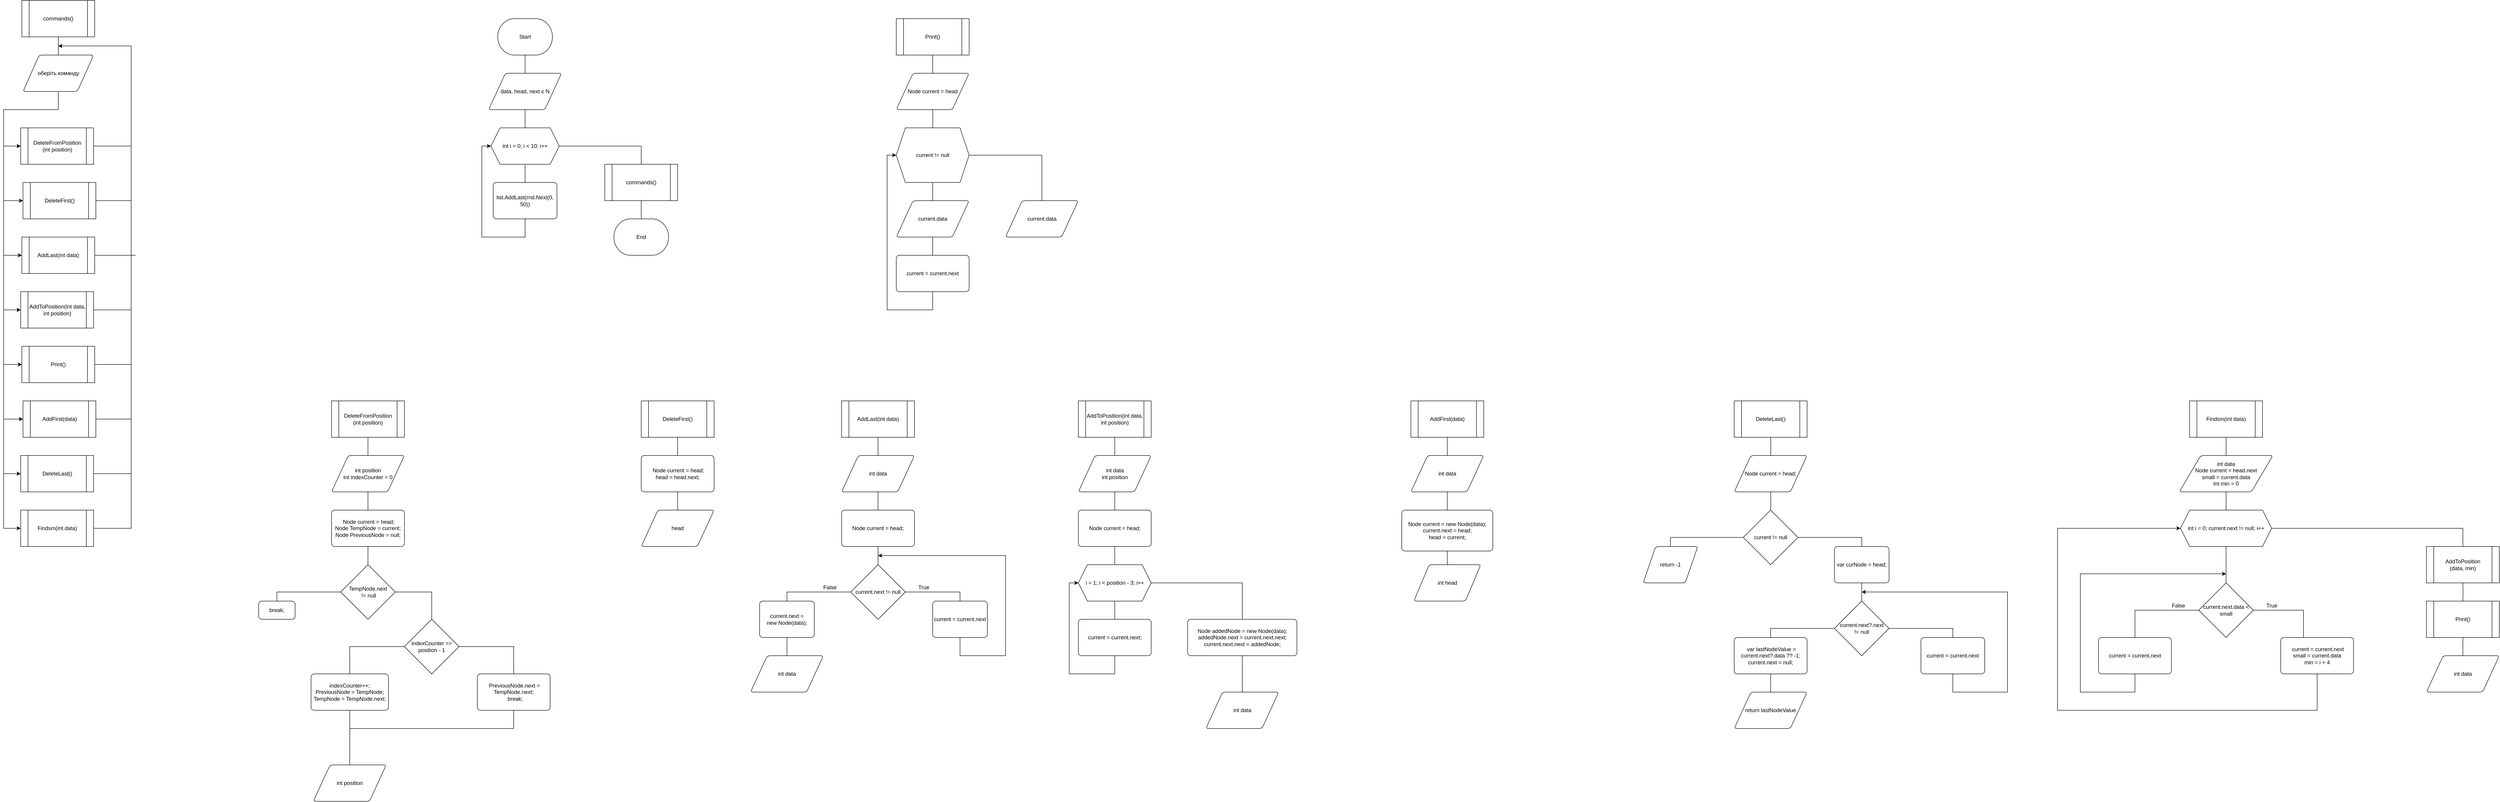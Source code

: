 <mxfile version="16.1.0" type="device"><diagram id="QkcPPOYTJO5oCkZR6U8p" name="Страница 1"><mxGraphModel dx="3062" dy="2612" grid="1" gridSize="10" guides="1" tooltips="1" connect="1" arrows="1" fold="1" page="1" pageScale="1" pageWidth="827" pageHeight="1169" math="0" shadow="0"><root><mxCell id="0"/><mxCell id="1" parent="0"/><mxCell id="LH0suw8JxKPfSn3TxAtg-3" value="" style="edgeStyle=orthogonalEdgeStyle;rounded=0;orthogonalLoop=1;jettySize=auto;html=1;endArrow=none;endFill=0;" edge="1" parent="1" source="LH0suw8JxKPfSn3TxAtg-1" target="LH0suw8JxKPfSn3TxAtg-2"><mxGeometry relative="1" as="geometry"/></mxCell><mxCell id="LH0suw8JxKPfSn3TxAtg-1" value="Start" style="strokeWidth=1;html=1;shape=mxgraph.flowchart.terminator;whiteSpace=wrap;" vertex="1" parent="1"><mxGeometry x="-115" y="-280" width="120" height="80" as="geometry"/></mxCell><mxCell id="LH0suw8JxKPfSn3TxAtg-2" value="data, head, next є N" style="shape=parallelogram;html=1;strokeWidth=1;perimeter=parallelogramPerimeter;whiteSpace=wrap;rounded=1;arcSize=12;size=0.23;fillColor=none;gradientColor=none;gradientDirection=radial;" vertex="1" parent="1"><mxGeometry x="-135" y="-160" width="160" height="80" as="geometry"/></mxCell><mxCell id="LH0suw8JxKPfSn3TxAtg-42" value="" style="edgeStyle=orthogonalEdgeStyle;rounded=0;orthogonalLoop=1;jettySize=auto;html=1;endArrow=none;endFill=0;" edge="1" parent="1" source="LH0suw8JxKPfSn3TxAtg-4" target="LH0suw8JxKPfSn3TxAtg-41"><mxGeometry relative="1" as="geometry"/></mxCell><mxCell id="LH0suw8JxKPfSn3TxAtg-4" value="AddFirst(data)" style="shape=process;whiteSpace=wrap;html=1;backgroundOutline=1;" vertex="1" parent="1"><mxGeometry x="1890" y="560" width="160" height="80" as="geometry"/></mxCell><mxCell id="LH0suw8JxKPfSn3TxAtg-7" value="&lt;div&gt;Node current = new Node(data);&lt;/div&gt;&lt;div&gt;&lt;span&gt;current.next = head;&lt;/span&gt;&lt;/div&gt;&lt;div&gt;&lt;span&gt;head = current;&lt;/span&gt;&lt;/div&gt;" style="rounded=1;whiteSpace=wrap;html=1;absoluteArcSize=1;arcSize=14;strokeWidth=1;fillColor=none;gradientColor=none;gradientDirection=radial;align=center;" vertex="1" parent="1"><mxGeometry x="1870" y="800" width="200" height="90" as="geometry"/></mxCell><mxCell id="LH0suw8JxKPfSn3TxAtg-9" value="" style="edgeStyle=orthogonalEdgeStyle;rounded=0;orthogonalLoop=1;jettySize=auto;html=1;endArrow=none;endFill=0;" edge="1" parent="1" source="LH0suw8JxKPfSn3TxAtg-8" target="LH0suw8JxKPfSn3TxAtg-7"><mxGeometry relative="1" as="geometry"/></mxCell><mxCell id="LH0suw8JxKPfSn3TxAtg-8" value="int head" style="shape=parallelogram;html=1;strokeWidth=1;perimeter=parallelogramPerimeter;whiteSpace=wrap;rounded=1;arcSize=12;size=0.23;fillColor=none;gradientColor=none;gradientDirection=radial;" vertex="1" parent="1"><mxGeometry x="1896.5" y="920" width="147" height="80" as="geometry"/></mxCell><mxCell id="LH0suw8JxKPfSn3TxAtg-10" value="AddToPosition(int data, int position)" style="shape=process;whiteSpace=wrap;html=1;backgroundOutline=1;" vertex="1" parent="1"><mxGeometry x="1159.8" y="560" width="160" height="80" as="geometry"/></mxCell><mxCell id="LH0suw8JxKPfSn3TxAtg-12" value="Node current = head;" style="rounded=1;whiteSpace=wrap;html=1;absoluteArcSize=1;arcSize=14;strokeWidth=1;fillColor=none;gradientColor=none;gradientDirection=radial;" vertex="1" parent="1"><mxGeometry x="1159.8" y="800" width="160" height="80" as="geometry"/></mxCell><mxCell id="LH0suw8JxKPfSn3TxAtg-15" value="" style="edgeStyle=orthogonalEdgeStyle;rounded=0;orthogonalLoop=1;jettySize=auto;html=1;endArrow=none;endFill=0;" edge="1" parent="1" source="LH0suw8JxKPfSn3TxAtg-14" target="LH0suw8JxKPfSn3TxAtg-12"><mxGeometry relative="1" as="geometry"/></mxCell><mxCell id="LH0suw8JxKPfSn3TxAtg-20" style="edgeStyle=orthogonalEdgeStyle;rounded=0;orthogonalLoop=1;jettySize=auto;html=1;entryX=0.5;entryY=0;entryDx=0;entryDy=0;endArrow=none;endFill=0;" edge="1" parent="1" source="LH0suw8JxKPfSn3TxAtg-14" target="LH0suw8JxKPfSn3TxAtg-19"><mxGeometry relative="1" as="geometry"/></mxCell><mxCell id="LH0suw8JxKPfSn3TxAtg-14" value="i = 1; i &amp;lt; position - 3; i++" style="shape=hexagon;perimeter=hexagonPerimeter2;whiteSpace=wrap;html=1;fixedSize=1;" vertex="1" parent="1"><mxGeometry x="1159.8" y="920" width="160" height="80" as="geometry"/></mxCell><mxCell id="LH0suw8JxKPfSn3TxAtg-17" value="" style="edgeStyle=orthogonalEdgeStyle;rounded=0;orthogonalLoop=1;jettySize=auto;html=1;endArrow=none;endFill=0;" edge="1" parent="1" source="LH0suw8JxKPfSn3TxAtg-16" target="LH0suw8JxKPfSn3TxAtg-14"><mxGeometry relative="1" as="geometry"/></mxCell><mxCell id="LH0suw8JxKPfSn3TxAtg-18" style="edgeStyle=orthogonalEdgeStyle;rounded=0;orthogonalLoop=1;jettySize=auto;html=1;entryX=0;entryY=0.5;entryDx=0;entryDy=0;endArrow=classic;endFill=1;" edge="1" parent="1" source="LH0suw8JxKPfSn3TxAtg-16" target="LH0suw8JxKPfSn3TxAtg-14"><mxGeometry relative="1" as="geometry"><Array as="points"><mxPoint x="1239.8" y="1160"/><mxPoint x="1139.8" y="1160"/><mxPoint x="1139.8" y="960"/></Array></mxGeometry></mxCell><mxCell id="LH0suw8JxKPfSn3TxAtg-16" value="current = current.next;" style="rounded=1;whiteSpace=wrap;html=1;absoluteArcSize=1;arcSize=14;strokeWidth=1;fillColor=none;gradientColor=none;gradientDirection=radial;" vertex="1" parent="1"><mxGeometry x="1159.8" y="1040" width="160" height="80" as="geometry"/></mxCell><mxCell id="LH0suw8JxKPfSn3TxAtg-19" value="&lt;div&gt;Node addedNode = new Node(data);&lt;/div&gt;&lt;div&gt;&lt;span&gt;addedNode.next = current.next.next;&lt;/span&gt;&lt;/div&gt;&lt;div&gt;&lt;span&gt;current.next.next = addedNode;&lt;/span&gt;&lt;/div&gt;" style="rounded=1;whiteSpace=wrap;html=1;absoluteArcSize=1;arcSize=14;strokeWidth=1;fillColor=none;gradientColor=none;gradientDirection=radial;" vertex="1" parent="1"><mxGeometry x="1399.8" y="1040" width="240" height="80" as="geometry"/></mxCell><mxCell id="LH0suw8JxKPfSn3TxAtg-22" value="" style="edgeStyle=orthogonalEdgeStyle;rounded=0;orthogonalLoop=1;jettySize=auto;html=1;endArrow=none;endFill=0;" edge="1" parent="1" source="LH0suw8JxKPfSn3TxAtg-21" target="LH0suw8JxKPfSn3TxAtg-19"><mxGeometry relative="1" as="geometry"/></mxCell><mxCell id="LH0suw8JxKPfSn3TxAtg-21" value="int data" style="shape=parallelogram;html=1;strokeWidth=1;perimeter=parallelogramPerimeter;whiteSpace=wrap;rounded=1;arcSize=12;size=0.23;fillColor=none;gradientColor=none;gradientDirection=radial;" vertex="1" parent="1"><mxGeometry x="1439.8" y="1200" width="160" height="80" as="geometry"/></mxCell><mxCell id="LH0suw8JxKPfSn3TxAtg-46" value="" style="edgeStyle=orthogonalEdgeStyle;rounded=0;orthogonalLoop=1;jettySize=auto;html=1;endArrow=none;endFill=0;" edge="1" parent="1" source="LH0suw8JxKPfSn3TxAtg-23" target="LH0suw8JxKPfSn3TxAtg-45"><mxGeometry relative="1" as="geometry"/></mxCell><mxCell id="LH0suw8JxKPfSn3TxAtg-23" value="AddLast(int data)" style="shape=process;whiteSpace=wrap;html=1;backgroundOutline=1;" vertex="1" parent="1"><mxGeometry x="640" y="560" width="160" height="80" as="geometry"/></mxCell><mxCell id="LH0suw8JxKPfSn3TxAtg-24" value="Node current = head;" style="rounded=1;whiteSpace=wrap;html=1;absoluteArcSize=1;arcSize=14;strokeWidth=1;fillColor=none;gradientColor=none;gradientDirection=radial;" vertex="1" parent="1"><mxGeometry x="640" y="800" width="160" height="80" as="geometry"/></mxCell><mxCell id="LH0suw8JxKPfSn3TxAtg-27" value="" style="edgeStyle=orthogonalEdgeStyle;rounded=0;orthogonalLoop=1;jettySize=auto;html=1;endArrow=none;endFill=0;" edge="1" parent="1" source="LH0suw8JxKPfSn3TxAtg-26" target="LH0suw8JxKPfSn3TxAtg-24"><mxGeometry relative="1" as="geometry"/></mxCell><mxCell id="LH0suw8JxKPfSn3TxAtg-29" style="edgeStyle=orthogonalEdgeStyle;rounded=0;orthogonalLoop=1;jettySize=auto;html=1;entryX=0.5;entryY=0;entryDx=0;entryDy=0;endArrow=none;endFill=0;" edge="1" parent="1" source="LH0suw8JxKPfSn3TxAtg-26" target="LH0suw8JxKPfSn3TxAtg-28"><mxGeometry relative="1" as="geometry"/></mxCell><mxCell id="LH0suw8JxKPfSn3TxAtg-33" style="edgeStyle=orthogonalEdgeStyle;rounded=0;orthogonalLoop=1;jettySize=auto;html=1;entryX=0.5;entryY=0;entryDx=0;entryDy=0;endArrow=none;endFill=0;" edge="1" parent="1" source="LH0suw8JxKPfSn3TxAtg-26" target="LH0suw8JxKPfSn3TxAtg-32"><mxGeometry relative="1" as="geometry"/></mxCell><mxCell id="LH0suw8JxKPfSn3TxAtg-26" value="current.next != null" style="strokeWidth=1;html=1;shape=mxgraph.flowchart.decision;whiteSpace=wrap;fillColor=none;gradientColor=none;gradientDirection=radial;" vertex="1" parent="1"><mxGeometry x="660" y="920" width="120" height="120" as="geometry"/></mxCell><mxCell id="LH0suw8JxKPfSn3TxAtg-30" style="edgeStyle=orthogonalEdgeStyle;rounded=0;orthogonalLoop=1;jettySize=auto;html=1;endArrow=classic;endFill=1;" edge="1" parent="1" source="LH0suw8JxKPfSn3TxAtg-28"><mxGeometry relative="1" as="geometry"><mxPoint x="720" y="900" as="targetPoint"/><Array as="points"><mxPoint x="900" y="1120"/><mxPoint x="1000" y="1120"/><mxPoint x="1000" y="900"/></Array></mxGeometry></mxCell><mxCell id="LH0suw8JxKPfSn3TxAtg-28" value="current = current.next" style="rounded=1;whiteSpace=wrap;html=1;absoluteArcSize=1;arcSize=14;strokeWidth=1;fillColor=none;gradientColor=none;gradientDirection=radial;" vertex="1" parent="1"><mxGeometry x="840" y="1000" width="120" height="80" as="geometry"/></mxCell><mxCell id="LH0suw8JxKPfSn3TxAtg-31" value="True" style="text;html=1;align=center;verticalAlign=middle;resizable=0;points=[];autosize=1;strokeColor=none;fillColor=none;" vertex="1" parent="1"><mxGeometry x="800" y="960" width="40" height="20" as="geometry"/></mxCell><mxCell id="LH0suw8JxKPfSn3TxAtg-32" value="current.next = &lt;br&gt;new Node(data);" style="rounded=1;whiteSpace=wrap;html=1;absoluteArcSize=1;arcSize=14;strokeWidth=1;fillColor=none;gradientColor=none;gradientDirection=radial;" vertex="1" parent="1"><mxGeometry x="460" y="1000" width="120" height="80" as="geometry"/></mxCell><mxCell id="LH0suw8JxKPfSn3TxAtg-35" value="" style="edgeStyle=orthogonalEdgeStyle;rounded=0;orthogonalLoop=1;jettySize=auto;html=1;endArrow=none;endFill=0;" edge="1" parent="1" source="LH0suw8JxKPfSn3TxAtg-34" target="LH0suw8JxKPfSn3TxAtg-32"><mxGeometry relative="1" as="geometry"/></mxCell><mxCell id="LH0suw8JxKPfSn3TxAtg-34" value="int data" style="shape=parallelogram;html=1;strokeWidth=1;perimeter=parallelogramPerimeter;whiteSpace=wrap;rounded=1;arcSize=12;size=0.23;fillColor=none;gradientColor=none;gradientDirection=radial;" vertex="1" parent="1"><mxGeometry x="440" y="1120" width="160" height="80" as="geometry"/></mxCell><mxCell id="LH0suw8JxKPfSn3TxAtg-36" value="False" style="text;html=1;align=center;verticalAlign=middle;resizable=0;points=[];autosize=1;strokeColor=none;fillColor=none;" vertex="1" parent="1"><mxGeometry x="589" y="960" width="50" height="20" as="geometry"/></mxCell><mxCell id="LH0suw8JxKPfSn3TxAtg-37" value="DeleteFirst()" style="shape=process;whiteSpace=wrap;html=1;backgroundOutline=1;" vertex="1" parent="1"><mxGeometry x="200" y="560" width="160" height="80" as="geometry"/></mxCell><mxCell id="LH0suw8JxKPfSn3TxAtg-39" value="" style="edgeStyle=orthogonalEdgeStyle;rounded=0;orthogonalLoop=1;jettySize=auto;html=1;endArrow=none;endFill=0;" edge="1" parent="1" source="LH0suw8JxKPfSn3TxAtg-38" target="LH0suw8JxKPfSn3TxAtg-10"><mxGeometry relative="1" as="geometry"/></mxCell><mxCell id="LH0suw8JxKPfSn3TxAtg-40" value="" style="edgeStyle=orthogonalEdgeStyle;rounded=0;orthogonalLoop=1;jettySize=auto;html=1;endArrow=none;endFill=0;" edge="1" parent="1" source="LH0suw8JxKPfSn3TxAtg-38" target="LH0suw8JxKPfSn3TxAtg-12"><mxGeometry relative="1" as="geometry"/></mxCell><mxCell id="LH0suw8JxKPfSn3TxAtg-38" value="int data&lt;br&gt;int position" style="shape=parallelogram;html=1;strokeWidth=1;perimeter=parallelogramPerimeter;whiteSpace=wrap;rounded=1;arcSize=12;size=0.23;fillColor=none;gradientColor=none;gradientDirection=radial;" vertex="1" parent="1"><mxGeometry x="1159.8" y="680" width="160" height="80" as="geometry"/></mxCell><mxCell id="LH0suw8JxKPfSn3TxAtg-43" value="" style="edgeStyle=orthogonalEdgeStyle;rounded=0;orthogonalLoop=1;jettySize=auto;html=1;endArrow=none;endFill=0;" edge="1" parent="1" source="LH0suw8JxKPfSn3TxAtg-41" target="LH0suw8JxKPfSn3TxAtg-7"><mxGeometry relative="1" as="geometry"/></mxCell><mxCell id="LH0suw8JxKPfSn3TxAtg-41" value="int data" style="shape=parallelogram;html=1;strokeWidth=1;perimeter=parallelogramPerimeter;whiteSpace=wrap;rounded=1;arcSize=12;size=0.23;fillColor=none;gradientColor=none;gradientDirection=radial;" vertex="1" parent="1"><mxGeometry x="1890" y="680" width="160" height="80" as="geometry"/></mxCell><mxCell id="LH0suw8JxKPfSn3TxAtg-47" value="" style="edgeStyle=orthogonalEdgeStyle;rounded=0;orthogonalLoop=1;jettySize=auto;html=1;endArrow=none;endFill=0;" edge="1" parent="1" source="LH0suw8JxKPfSn3TxAtg-45" target="LH0suw8JxKPfSn3TxAtg-24"><mxGeometry relative="1" as="geometry"/></mxCell><mxCell id="LH0suw8JxKPfSn3TxAtg-45" value="int data" style="shape=parallelogram;html=1;strokeWidth=1;perimeter=parallelogramPerimeter;whiteSpace=wrap;rounded=1;arcSize=12;size=0.23;fillColor=none;gradientColor=none;gradientDirection=radial;" vertex="1" parent="1"><mxGeometry x="640" y="680" width="160" height="80" as="geometry"/></mxCell><mxCell id="LH0suw8JxKPfSn3TxAtg-49" value="" style="edgeStyle=orthogonalEdgeStyle;rounded=0;orthogonalLoop=1;jettySize=auto;html=1;endArrow=none;endFill=0;" edge="1" parent="1" source="LH0suw8JxKPfSn3TxAtg-48" target="LH0suw8JxKPfSn3TxAtg-37"><mxGeometry relative="1" as="geometry"/></mxCell><mxCell id="LH0suw8JxKPfSn3TxAtg-51" value="" style="edgeStyle=orthogonalEdgeStyle;rounded=0;orthogonalLoop=1;jettySize=auto;html=1;endArrow=none;endFill=0;" edge="1" parent="1" source="LH0suw8JxKPfSn3TxAtg-48" target="LH0suw8JxKPfSn3TxAtg-50"><mxGeometry relative="1" as="geometry"/></mxCell><mxCell id="LH0suw8JxKPfSn3TxAtg-48" value="&lt;div&gt;&amp;nbsp;Node current = head;&lt;/div&gt;&lt;div&gt;&lt;span&gt;head = head.next;&lt;/span&gt;&lt;/div&gt;" style="rounded=1;whiteSpace=wrap;html=1;absoluteArcSize=1;arcSize=14;strokeWidth=1;fillColor=none;gradientColor=none;gradientDirection=radial;" vertex="1" parent="1"><mxGeometry x="200" y="680" width="160" height="80" as="geometry"/></mxCell><mxCell id="LH0suw8JxKPfSn3TxAtg-50" value="head" style="shape=parallelogram;html=1;strokeWidth=1;perimeter=parallelogramPerimeter;whiteSpace=wrap;rounded=1;arcSize=12;size=0.23;fillColor=none;gradientColor=none;gradientDirection=radial;" vertex="1" parent="1"><mxGeometry x="200" y="800" width="160" height="80" as="geometry"/></mxCell><mxCell id="LH0suw8JxKPfSn3TxAtg-54" value="" style="edgeStyle=orthogonalEdgeStyle;rounded=0;orthogonalLoop=1;jettySize=auto;html=1;endArrow=none;endFill=0;" edge="1" parent="1" source="LH0suw8JxKPfSn3TxAtg-52" target="LH0suw8JxKPfSn3TxAtg-53"><mxGeometry relative="1" as="geometry"/></mxCell><mxCell id="LH0suw8JxKPfSn3TxAtg-52" value="DeleteFromPosition&lt;br&gt;(int position)" style="shape=process;whiteSpace=wrap;html=1;backgroundOutline=1;" vertex="1" parent="1"><mxGeometry x="-480" y="560" width="160" height="80" as="geometry"/></mxCell><mxCell id="LH0suw8JxKPfSn3TxAtg-56" value="" style="edgeStyle=orthogonalEdgeStyle;rounded=0;orthogonalLoop=1;jettySize=auto;html=1;endArrow=none;endFill=0;" edge="1" parent="1" source="LH0suw8JxKPfSn3TxAtg-53" target="LH0suw8JxKPfSn3TxAtg-55"><mxGeometry relative="1" as="geometry"/></mxCell><mxCell id="LH0suw8JxKPfSn3TxAtg-53" value="int position&lt;br&gt;int indexCounter = 0" style="shape=parallelogram;html=1;strokeWidth=1;perimeter=parallelogramPerimeter;whiteSpace=wrap;rounded=1;arcSize=12;size=0.23;fillColor=none;gradientColor=none;gradientDirection=radial;" vertex="1" parent="1"><mxGeometry x="-480" y="680" width="160" height="80" as="geometry"/></mxCell><mxCell id="LH0suw8JxKPfSn3TxAtg-58" value="" style="edgeStyle=orthogonalEdgeStyle;rounded=0;orthogonalLoop=1;jettySize=auto;html=1;endArrow=none;endFill=0;" edge="1" parent="1" source="LH0suw8JxKPfSn3TxAtg-55" target="LH0suw8JxKPfSn3TxAtg-57"><mxGeometry relative="1" as="geometry"/></mxCell><mxCell id="LH0suw8JxKPfSn3TxAtg-55" value="&lt;div&gt;&amp;nbsp;Node current = head;&lt;/div&gt;&lt;div&gt;&lt;span&gt;Node TempNode = current;&lt;/span&gt;&lt;/div&gt;&lt;div&gt;&lt;span&gt;Node PreviousNode = null;&lt;/span&gt;&lt;/div&gt;" style="rounded=1;whiteSpace=wrap;html=1;absoluteArcSize=1;arcSize=14;strokeWidth=1;fillColor=none;gradientColor=none;gradientDirection=radial;" vertex="1" parent="1"><mxGeometry x="-480" y="800" width="160" height="80" as="geometry"/></mxCell><mxCell id="LH0suw8JxKPfSn3TxAtg-60" style="edgeStyle=orthogonalEdgeStyle;rounded=0;orthogonalLoop=1;jettySize=auto;html=1;entryX=0.5;entryY=0;entryDx=0;entryDy=0;entryPerimeter=0;endArrow=none;endFill=0;" edge="1" parent="1" source="LH0suw8JxKPfSn3TxAtg-57" target="LH0suw8JxKPfSn3TxAtg-59"><mxGeometry relative="1" as="geometry"/></mxCell><mxCell id="LH0suw8JxKPfSn3TxAtg-68" style="edgeStyle=orthogonalEdgeStyle;rounded=0;orthogonalLoop=1;jettySize=auto;html=1;endArrow=none;endFill=0;entryX=0.5;entryY=1;entryDx=0;entryDy=0;" edge="1" parent="1" source="LH0suw8JxKPfSn3TxAtg-57" target="LH0suw8JxKPfSn3TxAtg-69"><mxGeometry relative="1" as="geometry"><mxPoint x="-536.0" y="980" as="targetPoint"/></mxGeometry></mxCell><mxCell id="LH0suw8JxKPfSn3TxAtg-57" value="TempNode.next&lt;br&gt;&amp;nbsp;!= null" style="strokeWidth=1;html=1;shape=mxgraph.flowchart.decision;whiteSpace=wrap;fillColor=none;gradientColor=none;gradientDirection=radial;" vertex="1" parent="1"><mxGeometry x="-460" y="920" width="120" height="120" as="geometry"/></mxCell><mxCell id="LH0suw8JxKPfSn3TxAtg-62" style="edgeStyle=orthogonalEdgeStyle;rounded=0;orthogonalLoop=1;jettySize=auto;html=1;entryX=0.5;entryY=0;entryDx=0;entryDy=0;endArrow=none;endFill=0;" edge="1" parent="1" source="LH0suw8JxKPfSn3TxAtg-59" target="LH0suw8JxKPfSn3TxAtg-61"><mxGeometry relative="1" as="geometry"/></mxCell><mxCell id="LH0suw8JxKPfSn3TxAtg-64" style="edgeStyle=orthogonalEdgeStyle;rounded=0;orthogonalLoop=1;jettySize=auto;html=1;entryX=0.5;entryY=0;entryDx=0;entryDy=0;endArrow=none;endFill=0;" edge="1" parent="1" source="LH0suw8JxKPfSn3TxAtg-59" target="LH0suw8JxKPfSn3TxAtg-63"><mxGeometry relative="1" as="geometry"/></mxCell><mxCell id="LH0suw8JxKPfSn3TxAtg-59" value="indexCounter == position - 1" style="strokeWidth=1;html=1;shape=mxgraph.flowchart.decision;whiteSpace=wrap;fillColor=none;gradientColor=none;gradientDirection=radial;" vertex="1" parent="1"><mxGeometry x="-320" y="1040" width="120" height="120" as="geometry"/></mxCell><mxCell id="LH0suw8JxKPfSn3TxAtg-66" style="edgeStyle=orthogonalEdgeStyle;rounded=0;orthogonalLoop=1;jettySize=auto;html=1;endArrow=none;endFill=0;" edge="1" parent="1" source="LH0suw8JxKPfSn3TxAtg-61" target="LH0suw8JxKPfSn3TxAtg-65"><mxGeometry relative="1" as="geometry"><Array as="points"><mxPoint x="-80" y="1280"/><mxPoint x="-440" y="1280"/></Array></mxGeometry></mxCell><mxCell id="LH0suw8JxKPfSn3TxAtg-61" value="&lt;div&gt;&amp;nbsp;PreviousNode.next = TempNode.next;&lt;/div&gt;&lt;div&gt;&amp;nbsp; break;&lt;/div&gt;" style="rounded=1;whiteSpace=wrap;html=1;absoluteArcSize=1;arcSize=14;strokeWidth=1;fillColor=none;gradientColor=none;gradientDirection=radial;" vertex="1" parent="1"><mxGeometry x="-160" y="1160" width="160" height="80" as="geometry"/></mxCell><mxCell id="LH0suw8JxKPfSn3TxAtg-67" style="edgeStyle=orthogonalEdgeStyle;rounded=0;orthogonalLoop=1;jettySize=auto;html=1;entryX=0.5;entryY=0;entryDx=0;entryDy=0;endArrow=none;endFill=0;" edge="1" parent="1" source="LH0suw8JxKPfSn3TxAtg-63" target="LH0suw8JxKPfSn3TxAtg-65"><mxGeometry relative="1" as="geometry"><Array as="points"><mxPoint x="-440" y="1300"/><mxPoint x="-440" y="1300"/></Array></mxGeometry></mxCell><mxCell id="LH0suw8JxKPfSn3TxAtg-63" value="&lt;div&gt;indexCounter++;&lt;/div&gt;&lt;div&gt;PreviousNode = TempNode;&lt;/div&gt;&lt;div&gt;TempNode = TempNode.next;&lt;/div&gt;" style="rounded=1;whiteSpace=wrap;html=1;absoluteArcSize=1;arcSize=14;strokeWidth=1;fillColor=none;gradientColor=none;gradientDirection=radial;" vertex="1" parent="1"><mxGeometry x="-525" y="1160" width="170" height="80" as="geometry"/></mxCell><mxCell id="LH0suw8JxKPfSn3TxAtg-65" value="int position" style="shape=parallelogram;html=1;strokeWidth=1;perimeter=parallelogramPerimeter;whiteSpace=wrap;rounded=1;arcSize=12;size=0.23;fillColor=none;gradientColor=none;gradientDirection=radial;" vertex="1" parent="1"><mxGeometry x="-520" y="1360" width="160" height="80" as="geometry"/></mxCell><mxCell id="LH0suw8JxKPfSn3TxAtg-69" value="break;" style="rounded=1;whiteSpace=wrap;html=1;absoluteArcSize=1;arcSize=14;strokeWidth=1;fillColor=none;gradientColor=none;gradientDirection=radial;direction=west;" vertex="1" parent="1"><mxGeometry x="-640" y="1000" width="80" height="40" as="geometry"/></mxCell><mxCell id="LH0suw8JxKPfSn3TxAtg-70" value="DeleteLast()" style="shape=process;whiteSpace=wrap;html=1;backgroundOutline=1;" vertex="1" parent="1"><mxGeometry x="2600" y="560" width="160" height="80" as="geometry"/></mxCell><mxCell id="LH0suw8JxKPfSn3TxAtg-72" value="" style="edgeStyle=orthogonalEdgeStyle;rounded=0;orthogonalLoop=1;jettySize=auto;html=1;endArrow=none;endFill=0;" edge="1" parent="1" target="LH0suw8JxKPfSn3TxAtg-70"><mxGeometry relative="1" as="geometry"><mxPoint x="2680" y="680" as="sourcePoint"/></mxGeometry></mxCell><mxCell id="LH0suw8JxKPfSn3TxAtg-74" value="" style="edgeStyle=orthogonalEdgeStyle;rounded=0;orthogonalLoop=1;jettySize=auto;html=1;endArrow=none;endFill=0;" edge="1" parent="1" target="LH0suw8JxKPfSn3TxAtg-73"><mxGeometry relative="1" as="geometry"><mxPoint x="2680" y="760" as="sourcePoint"/></mxGeometry></mxCell><mxCell id="LH0suw8JxKPfSn3TxAtg-76" style="edgeStyle=orthogonalEdgeStyle;rounded=0;orthogonalLoop=1;jettySize=auto;html=1;entryX=0.5;entryY=0;entryDx=0;entryDy=0;endArrow=none;endFill=0;" edge="1" parent="1" source="LH0suw8JxKPfSn3TxAtg-73" target="LH0suw8JxKPfSn3TxAtg-75"><mxGeometry relative="1" as="geometry"/></mxCell><mxCell id="LH0suw8JxKPfSn3TxAtg-90" style="edgeStyle=orthogonalEdgeStyle;rounded=0;orthogonalLoop=1;jettySize=auto;html=1;entryX=0.5;entryY=0;entryDx=0;entryDy=0;endArrow=none;endFill=0;" edge="1" parent="1" source="LH0suw8JxKPfSn3TxAtg-73" target="LH0suw8JxKPfSn3TxAtg-89"><mxGeometry relative="1" as="geometry"/></mxCell><mxCell id="LH0suw8JxKPfSn3TxAtg-73" value="current != null" style="strokeWidth=1;html=1;shape=mxgraph.flowchart.decision;whiteSpace=wrap;fillColor=none;gradientColor=none;gradientDirection=radial;" vertex="1" parent="1"><mxGeometry x="2620" y="800" width="120" height="120" as="geometry"/></mxCell><mxCell id="LH0suw8JxKPfSn3TxAtg-75" value="var curNode = head;" style="rounded=1;whiteSpace=wrap;html=1;absoluteArcSize=1;arcSize=14;strokeWidth=1;fillColor=none;gradientColor=none;gradientDirection=radial;" vertex="1" parent="1"><mxGeometry x="2820" y="880" width="120" height="80" as="geometry"/></mxCell><mxCell id="LH0suw8JxKPfSn3TxAtg-78" value="" style="edgeStyle=orthogonalEdgeStyle;rounded=0;orthogonalLoop=1;jettySize=auto;html=1;endArrow=none;endFill=0;" edge="1" parent="1" source="LH0suw8JxKPfSn3TxAtg-77" target="LH0suw8JxKPfSn3TxAtg-75"><mxGeometry relative="1" as="geometry"/></mxCell><mxCell id="LH0suw8JxKPfSn3TxAtg-80" style="edgeStyle=orthogonalEdgeStyle;rounded=0;orthogonalLoop=1;jettySize=auto;html=1;entryX=0.5;entryY=0;entryDx=0;entryDy=0;endArrow=none;endFill=0;" edge="1" parent="1" source="LH0suw8JxKPfSn3TxAtg-77" target="LH0suw8JxKPfSn3TxAtg-79"><mxGeometry relative="1" as="geometry"/></mxCell><mxCell id="LH0suw8JxKPfSn3TxAtg-84" style="edgeStyle=orthogonalEdgeStyle;rounded=0;orthogonalLoop=1;jettySize=auto;html=1;entryX=0.5;entryY=0;entryDx=0;entryDy=0;endArrow=none;endFill=0;" edge="1" parent="1" source="LH0suw8JxKPfSn3TxAtg-77" target="LH0suw8JxKPfSn3TxAtg-83"><mxGeometry relative="1" as="geometry"/></mxCell><mxCell id="LH0suw8JxKPfSn3TxAtg-77" value="current.next?.next&lt;br&gt;!= null" style="strokeWidth=1;html=1;shape=mxgraph.flowchart.decision;whiteSpace=wrap;fillColor=none;gradientColor=none;gradientDirection=radial;" vertex="1" parent="1"><mxGeometry x="2820" y="1000" width="120" height="120" as="geometry"/></mxCell><mxCell id="LH0suw8JxKPfSn3TxAtg-81" style="edgeStyle=orthogonalEdgeStyle;rounded=0;orthogonalLoop=1;jettySize=auto;html=1;endArrow=classic;endFill=1;" edge="1" parent="1" source="LH0suw8JxKPfSn3TxAtg-79"><mxGeometry relative="1" as="geometry"><mxPoint x="2880" y="980" as="targetPoint"/><Array as="points"><mxPoint x="3080" y="1200"/><mxPoint x="3200" y="1200"/><mxPoint x="3200" y="980"/><mxPoint x="2880" y="980"/></Array></mxGeometry></mxCell><mxCell id="LH0suw8JxKPfSn3TxAtg-79" value="current = current.next" style="rounded=1;whiteSpace=wrap;html=1;absoluteArcSize=1;arcSize=14;strokeWidth=1;fillColor=none;gradientColor=none;gradientDirection=radial;" vertex="1" parent="1"><mxGeometry x="3010" y="1080" width="140" height="80" as="geometry"/></mxCell><mxCell id="LH0suw8JxKPfSn3TxAtg-83" value="&lt;div&gt;&amp;nbsp;var lastNodeValue = current.next?.data ?? -1;&lt;/div&gt;&lt;div&gt;&lt;span&gt;current.next = null;&lt;/span&gt;&lt;/div&gt;" style="rounded=1;whiteSpace=wrap;html=1;absoluteArcSize=1;arcSize=14;strokeWidth=1;fillColor=none;gradientColor=none;gradientDirection=radial;" vertex="1" parent="1"><mxGeometry x="2600" y="1080" width="160" height="80" as="geometry"/></mxCell><mxCell id="LH0suw8JxKPfSn3TxAtg-88" value="" style="edgeStyle=orthogonalEdgeStyle;rounded=0;orthogonalLoop=1;jettySize=auto;html=1;endArrow=none;endFill=0;" edge="1" parent="1" source="LH0suw8JxKPfSn3TxAtg-87" target="LH0suw8JxKPfSn3TxAtg-83"><mxGeometry relative="1" as="geometry"/></mxCell><mxCell id="LH0suw8JxKPfSn3TxAtg-87" value="&lt;span&gt;return lastNodeValue&lt;/span&gt;" style="shape=parallelogram;html=1;strokeWidth=1;perimeter=parallelogramPerimeter;whiteSpace=wrap;rounded=1;arcSize=12;size=0.23;fillColor=none;gradientColor=none;gradientDirection=radial;" vertex="1" parent="1"><mxGeometry x="2600" y="1200" width="160" height="80" as="geometry"/></mxCell><mxCell id="LH0suw8JxKPfSn3TxAtg-89" value="&lt;span&gt;return -1&lt;/span&gt;" style="shape=parallelogram;html=1;strokeWidth=1;perimeter=parallelogramPerimeter;whiteSpace=wrap;rounded=1;arcSize=12;size=0.23;fillColor=none;gradientColor=none;gradientDirection=radial;" vertex="1" parent="1"><mxGeometry x="2400" y="880" width="120" height="80" as="geometry"/></mxCell><mxCell id="LH0suw8JxKPfSn3TxAtg-91" value="&lt;span&gt;Node current = head;&lt;/span&gt;" style="shape=parallelogram;html=1;strokeWidth=1;perimeter=parallelogramPerimeter;whiteSpace=wrap;rounded=1;arcSize=12;size=0.23;fillColor=none;gradientColor=none;gradientDirection=radial;" vertex="1" parent="1"><mxGeometry x="2600" y="680" width="160" height="80" as="geometry"/></mxCell><mxCell id="LH0suw8JxKPfSn3TxAtg-92" value="Findsm(int data)" style="shape=process;whiteSpace=wrap;html=1;backgroundOutline=1;" vertex="1" parent="1"><mxGeometry x="3600" y="560" width="160" height="80" as="geometry"/></mxCell><mxCell id="LH0suw8JxKPfSn3TxAtg-94" value="" style="edgeStyle=orthogonalEdgeStyle;rounded=0;orthogonalLoop=1;jettySize=auto;html=1;endArrow=none;endFill=0;" edge="1" parent="1" source="LH0suw8JxKPfSn3TxAtg-93" target="LH0suw8JxKPfSn3TxAtg-92"><mxGeometry relative="1" as="geometry"/></mxCell><mxCell id="LH0suw8JxKPfSn3TxAtg-96" value="" style="edgeStyle=orthogonalEdgeStyle;rounded=0;orthogonalLoop=1;jettySize=auto;html=1;endArrow=none;endFill=0;" edge="1" parent="1" source="LH0suw8JxKPfSn3TxAtg-93" target="LH0suw8JxKPfSn3TxAtg-95"><mxGeometry relative="1" as="geometry"/></mxCell><mxCell id="LH0suw8JxKPfSn3TxAtg-93" value="int data&lt;br&gt;Node current = head.next&lt;br&gt;&lt;div&gt;small = current.data&lt;/div&gt;&lt;div&gt;&lt;span&gt;int min = 0&lt;/span&gt;&lt;/div&gt;" style="shape=parallelogram;html=1;strokeWidth=1;perimeter=parallelogramPerimeter;whiteSpace=wrap;rounded=1;arcSize=12;size=0.23;fillColor=none;gradientColor=none;gradientDirection=radial;" vertex="1" parent="1"><mxGeometry x="3577.25" y="680" width="205.5" height="80" as="geometry"/></mxCell><mxCell id="LH0suw8JxKPfSn3TxAtg-98" style="edgeStyle=orthogonalEdgeStyle;rounded=0;orthogonalLoop=1;jettySize=auto;html=1;entryX=0.5;entryY=0;entryDx=0;entryDy=0;entryPerimeter=0;endArrow=none;endFill=0;" edge="1" parent="1" source="LH0suw8JxKPfSn3TxAtg-95" target="LH0suw8JxKPfSn3TxAtg-97"><mxGeometry relative="1" as="geometry"/></mxCell><mxCell id="LH0suw8JxKPfSn3TxAtg-108" style="edgeStyle=orthogonalEdgeStyle;rounded=0;orthogonalLoop=1;jettySize=auto;html=1;entryX=0.5;entryY=0;entryDx=0;entryDy=0;endArrow=none;endFill=0;" edge="1" parent="1" source="LH0suw8JxKPfSn3TxAtg-95" target="LH0suw8JxKPfSn3TxAtg-107"><mxGeometry relative="1" as="geometry"/></mxCell><mxCell id="LH0suw8JxKPfSn3TxAtg-95" value="int i = 0; current.next != null; i++" style="shape=hexagon;perimeter=hexagonPerimeter2;whiteSpace=wrap;html=1;fixedSize=1;" vertex="1" parent="1"><mxGeometry x="3580" y="800" width="200" height="80" as="geometry"/></mxCell><mxCell id="LH0suw8JxKPfSn3TxAtg-102" style="edgeStyle=orthogonalEdgeStyle;rounded=0;orthogonalLoop=1;jettySize=auto;html=1;entryX=0.5;entryY=0;entryDx=0;entryDy=0;endArrow=none;endFill=0;" edge="1" parent="1" source="LH0suw8JxKPfSn3TxAtg-97" target="LH0suw8JxKPfSn3TxAtg-101"><mxGeometry relative="1" as="geometry"/></mxCell><mxCell id="LH0suw8JxKPfSn3TxAtg-97" value="current.next.data &amp;lt; small" style="strokeWidth=1;html=1;shape=mxgraph.flowchart.decision;whiteSpace=wrap;fillColor=none;gradientColor=none;gradientDirection=radial;" vertex="1" parent="1"><mxGeometry x="3620" y="960" width="120" height="120" as="geometry"/></mxCell><mxCell id="LH0suw8JxKPfSn3TxAtg-100" value="" style="edgeStyle=orthogonalEdgeStyle;rounded=0;orthogonalLoop=1;jettySize=auto;html=1;endArrow=none;endFill=0;" edge="1" parent="1" source="LH0suw8JxKPfSn3TxAtg-99" target="LH0suw8JxKPfSn3TxAtg-97"><mxGeometry relative="1" as="geometry"><Array as="points"><mxPoint x="3850" y="1020"/><mxPoint x="3850" y="1020"/></Array></mxGeometry></mxCell><mxCell id="LH0suw8JxKPfSn3TxAtg-106" style="edgeStyle=orthogonalEdgeStyle;rounded=0;orthogonalLoop=1;jettySize=auto;html=1;entryX=0;entryY=0.5;entryDx=0;entryDy=0;endArrow=classic;endFill=1;" edge="1" parent="1" source="LH0suw8JxKPfSn3TxAtg-99" target="LH0suw8JxKPfSn3TxAtg-95"><mxGeometry relative="1" as="geometry"><Array as="points"><mxPoint x="3880" y="1240"/><mxPoint x="3310" y="1240"/><mxPoint x="3310" y="840"/></Array></mxGeometry></mxCell><mxCell id="LH0suw8JxKPfSn3TxAtg-99" value="&lt;div&gt;&amp;nbsp;current = current.next&lt;/div&gt;&lt;div&gt;&lt;span&gt;small = current.data&lt;/span&gt;&lt;/div&gt;&lt;div&gt;&lt;span&gt;min = i + 4&lt;/span&gt;&lt;/div&gt;" style="rounded=1;whiteSpace=wrap;html=1;absoluteArcSize=1;arcSize=14;strokeWidth=1;fillColor=none;gradientColor=none;gradientDirection=radial;" vertex="1" parent="1"><mxGeometry x="3800" y="1080" width="160" height="80" as="geometry"/></mxCell><mxCell id="LH0suw8JxKPfSn3TxAtg-105" style="edgeStyle=orthogonalEdgeStyle;rounded=0;orthogonalLoop=1;jettySize=auto;html=1;endArrow=classic;endFill=1;" edge="1" parent="1" source="LH0suw8JxKPfSn3TxAtg-101"><mxGeometry relative="1" as="geometry"><mxPoint x="3680" y="940" as="targetPoint"/><Array as="points"><mxPoint x="3480" y="1200"/><mxPoint x="3360" y="1200"/><mxPoint x="3360" y="940"/></Array></mxGeometry></mxCell><mxCell id="LH0suw8JxKPfSn3TxAtg-101" value="current = current.next" style="rounded=1;whiteSpace=wrap;html=1;absoluteArcSize=1;arcSize=14;strokeWidth=1;fillColor=none;gradientColor=none;gradientDirection=radial;" vertex="1" parent="1"><mxGeometry x="3400" y="1080" width="160" height="80" as="geometry"/></mxCell><mxCell id="LH0suw8JxKPfSn3TxAtg-103" value="True" style="text;html=1;align=center;verticalAlign=middle;resizable=0;points=[];autosize=1;strokeColor=none;fillColor=none;" vertex="1" parent="1"><mxGeometry x="3760" y="1000" width="40" height="20" as="geometry"/></mxCell><mxCell id="LH0suw8JxKPfSn3TxAtg-104" value="False" style="text;html=1;align=center;verticalAlign=middle;resizable=0;points=[];autosize=1;strokeColor=none;fillColor=none;" vertex="1" parent="1"><mxGeometry x="3550" y="1000" width="50" height="20" as="geometry"/></mxCell><mxCell id="LH0suw8JxKPfSn3TxAtg-107" value="AddToPosition&lt;br&gt;(data, min)" style="shape=process;whiteSpace=wrap;html=1;backgroundOutline=1;" vertex="1" parent="1"><mxGeometry x="4120" y="880" width="160" height="80" as="geometry"/></mxCell><mxCell id="LH0suw8JxKPfSn3TxAtg-110" value="" style="edgeStyle=orthogonalEdgeStyle;rounded=0;orthogonalLoop=1;jettySize=auto;html=1;endArrow=none;endFill=0;" edge="1" parent="1" target="LH0suw8JxKPfSn3TxAtg-107"><mxGeometry relative="1" as="geometry"><mxPoint x="4200" y="1000" as="sourcePoint"/></mxGeometry></mxCell><mxCell id="LH0suw8JxKPfSn3TxAtg-111" value="Print()" style="shape=process;whiteSpace=wrap;html=1;backgroundOutline=1;" vertex="1" parent="1"><mxGeometry x="4120" y="1000" width="160" height="80" as="geometry"/></mxCell><mxCell id="LH0suw8JxKPfSn3TxAtg-113" value="" style="edgeStyle=orthogonalEdgeStyle;rounded=0;orthogonalLoop=1;jettySize=auto;html=1;endArrow=none;endFill=0;" edge="1" parent="1" source="LH0suw8JxKPfSn3TxAtg-112" target="LH0suw8JxKPfSn3TxAtg-111"><mxGeometry relative="1" as="geometry"/></mxCell><mxCell id="LH0suw8JxKPfSn3TxAtg-112" value="int data" style="shape=parallelogram;html=1;strokeWidth=1;perimeter=parallelogramPerimeter;whiteSpace=wrap;rounded=1;arcSize=12;size=0.23;fillColor=none;gradientColor=none;gradientDirection=radial;" vertex="1" parent="1"><mxGeometry x="4120" y="1120" width="160" height="80" as="geometry"/></mxCell><mxCell id="LH0suw8JxKPfSn3TxAtg-114" value="Print()" style="shape=process;whiteSpace=wrap;html=1;backgroundOutline=1;" vertex="1" parent="1"><mxGeometry x="760" y="-280" width="160" height="80" as="geometry"/></mxCell><mxCell id="LH0suw8JxKPfSn3TxAtg-116" value="" style="edgeStyle=orthogonalEdgeStyle;rounded=0;orthogonalLoop=1;jettySize=auto;html=1;endArrow=none;endFill=0;" edge="1" parent="1" source="LH0suw8JxKPfSn3TxAtg-115" target="LH0suw8JxKPfSn3TxAtg-114"><mxGeometry relative="1" as="geometry"/></mxCell><mxCell id="LH0suw8JxKPfSn3TxAtg-115" value="Node current = head" style="shape=parallelogram;html=1;strokeWidth=1;perimeter=parallelogramPerimeter;whiteSpace=wrap;rounded=1;arcSize=12;size=0.23;fillColor=none;gradientColor=none;gradientDirection=radial;" vertex="1" parent="1"><mxGeometry x="760" y="-160" width="160" height="80" as="geometry"/></mxCell><mxCell id="LH0suw8JxKPfSn3TxAtg-118" value="" style="edgeStyle=orthogonalEdgeStyle;rounded=0;orthogonalLoop=1;jettySize=auto;html=1;endArrow=none;endFill=0;" edge="1" parent="1" target="LH0suw8JxKPfSn3TxAtg-115"><mxGeometry relative="1" as="geometry"><mxPoint x="840" y="-40" as="sourcePoint"/></mxGeometry></mxCell><mxCell id="LH0suw8JxKPfSn3TxAtg-123" style="edgeStyle=orthogonalEdgeStyle;rounded=0;orthogonalLoop=1;jettySize=auto;html=1;entryX=0;entryY=0.5;entryDx=0;entryDy=0;endArrow=classic;endFill=1;" edge="1" parent="1" source="LH0suw8JxKPfSn3TxAtg-119" target="LH0suw8JxKPfSn3TxAtg-121"><mxGeometry relative="1" as="geometry"><Array as="points"><mxPoint x="840" y="360"/><mxPoint x="740" y="360"/><mxPoint x="740" y="20"/></Array></mxGeometry></mxCell><mxCell id="LH0suw8JxKPfSn3TxAtg-119" value="&lt;div&gt;&lt;span&gt;current = current.next&lt;/span&gt;&lt;br&gt;&lt;/div&gt;" style="rounded=1;whiteSpace=wrap;html=1;absoluteArcSize=1;arcSize=14;strokeWidth=1;fillColor=none;gradientColor=none;gradientDirection=radial;" vertex="1" parent="1"><mxGeometry x="760" y="240" width="160" height="80" as="geometry"/></mxCell><mxCell id="LH0suw8JxKPfSn3TxAtg-129" style="edgeStyle=orthogonalEdgeStyle;rounded=0;orthogonalLoop=1;jettySize=auto;html=1;entryX=0.5;entryY=0;entryDx=0;entryDy=0;endArrow=none;endFill=0;" edge="1" parent="1" source="LH0suw8JxKPfSn3TxAtg-121" target="LH0suw8JxKPfSn3TxAtg-124"><mxGeometry relative="1" as="geometry"/></mxCell><mxCell id="LH0suw8JxKPfSn3TxAtg-121" value="&lt;span&gt;current != null&lt;/span&gt;" style="shape=hexagon;perimeter=hexagonPerimeter2;whiteSpace=wrap;html=1;fixedSize=1;" vertex="1" parent="1"><mxGeometry x="760" y="-40" width="160" height="120" as="geometry"/></mxCell><mxCell id="LH0suw8JxKPfSn3TxAtg-124" value="current.data" style="shape=parallelogram;html=1;strokeWidth=1;perimeter=parallelogramPerimeter;whiteSpace=wrap;rounded=1;arcSize=12;size=0.23;fillColor=none;gradientColor=none;gradientDirection=radial;" vertex="1" parent="1"><mxGeometry x="999.8" y="120" width="160" height="80" as="geometry"/></mxCell><mxCell id="LH0suw8JxKPfSn3TxAtg-126" value="" style="edgeStyle=orthogonalEdgeStyle;rounded=0;orthogonalLoop=1;jettySize=auto;html=1;endArrow=none;endFill=0;" edge="1" parent="1" source="LH0suw8JxKPfSn3TxAtg-125" target="LH0suw8JxKPfSn3TxAtg-121"><mxGeometry relative="1" as="geometry"/></mxCell><mxCell id="LH0suw8JxKPfSn3TxAtg-127" value="" style="edgeStyle=orthogonalEdgeStyle;rounded=0;orthogonalLoop=1;jettySize=auto;html=1;endArrow=none;endFill=0;" edge="1" parent="1" source="LH0suw8JxKPfSn3TxAtg-125" target="LH0suw8JxKPfSn3TxAtg-119"><mxGeometry relative="1" as="geometry"/></mxCell><mxCell id="LH0suw8JxKPfSn3TxAtg-125" value="current.data" style="shape=parallelogram;html=1;strokeWidth=1;perimeter=parallelogramPerimeter;whiteSpace=wrap;rounded=1;arcSize=12;size=0.23;fillColor=none;gradientColor=none;gradientDirection=radial;" vertex="1" parent="1"><mxGeometry x="760" y="120" width="160" height="80" as="geometry"/></mxCell><mxCell id="LH0suw8JxKPfSn3TxAtg-131" value="" style="edgeStyle=orthogonalEdgeStyle;rounded=0;orthogonalLoop=1;jettySize=auto;html=1;endArrow=none;endFill=0;" edge="1" parent="1" source="LH0suw8JxKPfSn3TxAtg-130" target="LH0suw8JxKPfSn3TxAtg-2"><mxGeometry relative="1" as="geometry"/></mxCell><mxCell id="LH0suw8JxKPfSn3TxAtg-157" style="edgeStyle=orthogonalEdgeStyle;rounded=0;orthogonalLoop=1;jettySize=auto;html=1;entryX=0.5;entryY=0;entryDx=0;entryDy=0;endArrow=none;endFill=0;" edge="1" parent="1" source="LH0suw8JxKPfSn3TxAtg-130" target="LH0suw8JxKPfSn3TxAtg-156"><mxGeometry relative="1" as="geometry"/></mxCell><mxCell id="LH0suw8JxKPfSn3TxAtg-130" value="int i = 0; i &amp;lt; 10; i++" style="shape=hexagon;perimeter=hexagonPerimeter2;whiteSpace=wrap;html=1;fixedSize=1;" vertex="1" parent="1"><mxGeometry x="-130" y="-40" width="150" height="80" as="geometry"/></mxCell><mxCell id="LH0suw8JxKPfSn3TxAtg-133" value="" style="edgeStyle=orthogonalEdgeStyle;rounded=0;orthogonalLoop=1;jettySize=auto;html=1;endArrow=none;endFill=0;" edge="1" parent="1" source="LH0suw8JxKPfSn3TxAtg-132" target="LH0suw8JxKPfSn3TxAtg-130"><mxGeometry relative="1" as="geometry"/></mxCell><mxCell id="LH0suw8JxKPfSn3TxAtg-135" style="edgeStyle=orthogonalEdgeStyle;rounded=0;orthogonalLoop=1;jettySize=auto;html=1;entryX=0;entryY=0.5;entryDx=0;entryDy=0;endArrow=classic;endFill=1;" edge="1" parent="1" source="LH0suw8JxKPfSn3TxAtg-132" target="LH0suw8JxKPfSn3TxAtg-130"><mxGeometry relative="1" as="geometry"><Array as="points"><mxPoint x="-55" y="200"/><mxPoint x="-150" y="200"/><mxPoint x="-150"/></Array></mxGeometry></mxCell><mxCell id="LH0suw8JxKPfSn3TxAtg-132" value="list.AddLast(rnd.Next(0, 50))" style="rounded=1;whiteSpace=wrap;html=1;absoluteArcSize=1;arcSize=14;strokeWidth=1;fillColor=none;gradientColor=none;gradientDirection=radial;" vertex="1" parent="1"><mxGeometry x="-125" y="80" width="140" height="80" as="geometry"/></mxCell><mxCell id="LH0suw8JxKPfSn3TxAtg-136" value="commands()" style="shape=process;whiteSpace=wrap;html=1;backgroundOutline=1;" vertex="1" parent="1"><mxGeometry x="-1160" y="-320" width="160" height="80" as="geometry"/></mxCell><mxCell id="LH0suw8JxKPfSn3TxAtg-138" value="" style="edgeStyle=orthogonalEdgeStyle;rounded=0;orthogonalLoop=1;jettySize=auto;html=1;endArrow=none;endFill=0;" edge="1" parent="1" source="LH0suw8JxKPfSn3TxAtg-137" target="LH0suw8JxKPfSn3TxAtg-136"><mxGeometry relative="1" as="geometry"/></mxCell><mxCell id="LH0suw8JxKPfSn3TxAtg-147" style="edgeStyle=orthogonalEdgeStyle;rounded=0;orthogonalLoop=1;jettySize=auto;html=1;endArrow=none;endFill=0;" edge="1" parent="1" source="LH0suw8JxKPfSn3TxAtg-137"><mxGeometry relative="1" as="geometry"><mxPoint x="-1200" y="-40" as="targetPoint"/><Array as="points"><mxPoint x="-1080" y="-80"/><mxPoint x="-1200" y="-80"/></Array></mxGeometry></mxCell><mxCell id="LH0suw8JxKPfSn3TxAtg-148" style="edgeStyle=orthogonalEdgeStyle;rounded=0;orthogonalLoop=1;jettySize=auto;html=1;entryX=0;entryY=0.5;entryDx=0;entryDy=0;endArrow=classic;endFill=1;" edge="1" parent="1" source="LH0suw8JxKPfSn3TxAtg-137" target="LH0suw8JxKPfSn3TxAtg-140"><mxGeometry relative="1" as="geometry"><Array as="points"><mxPoint x="-1080" y="-80"/><mxPoint x="-1200" y="-80"/><mxPoint x="-1200" y="120"/></Array></mxGeometry></mxCell><mxCell id="LH0suw8JxKPfSn3TxAtg-149" style="edgeStyle=orthogonalEdgeStyle;rounded=0;orthogonalLoop=1;jettySize=auto;html=1;entryX=0;entryY=0.5;entryDx=0;entryDy=0;endArrow=classic;endFill=1;" edge="1" parent="1" source="LH0suw8JxKPfSn3TxAtg-137" target="LH0suw8JxKPfSn3TxAtg-139"><mxGeometry relative="1" as="geometry"><Array as="points"><mxPoint x="-1080" y="-80"/><mxPoint x="-1200" y="-80"/><mxPoint x="-1200"/></Array></mxGeometry></mxCell><mxCell id="LH0suw8JxKPfSn3TxAtg-150" style="edgeStyle=orthogonalEdgeStyle;rounded=0;orthogonalLoop=1;jettySize=auto;html=1;entryX=0;entryY=0.5;entryDx=0;entryDy=0;endArrow=classic;endFill=1;" edge="1" parent="1" source="LH0suw8JxKPfSn3TxAtg-137" target="LH0suw8JxKPfSn3TxAtg-141"><mxGeometry relative="1" as="geometry"><Array as="points"><mxPoint x="-1080" y="-80"/><mxPoint x="-1200" y="-80"/><mxPoint x="-1200" y="240"/></Array></mxGeometry></mxCell><mxCell id="LH0suw8JxKPfSn3TxAtg-151" style="edgeStyle=orthogonalEdgeStyle;rounded=0;orthogonalLoop=1;jettySize=auto;html=1;entryX=0;entryY=0.5;entryDx=0;entryDy=0;endArrow=classic;endFill=1;" edge="1" parent="1" source="LH0suw8JxKPfSn3TxAtg-137" target="LH0suw8JxKPfSn3TxAtg-142"><mxGeometry relative="1" as="geometry"><Array as="points"><mxPoint x="-1080" y="-80"/><mxPoint x="-1200" y="-80"/><mxPoint x="-1200" y="360"/></Array></mxGeometry></mxCell><mxCell id="LH0suw8JxKPfSn3TxAtg-152" style="edgeStyle=orthogonalEdgeStyle;rounded=0;orthogonalLoop=1;jettySize=auto;html=1;endArrow=classic;endFill=1;entryX=0;entryY=0.5;entryDx=0;entryDy=0;" edge="1" parent="1" source="LH0suw8JxKPfSn3TxAtg-137" target="LH0suw8JxKPfSn3TxAtg-146"><mxGeometry relative="1" as="geometry"><mxPoint x="-1200" y="400" as="targetPoint"/><Array as="points"><mxPoint x="-1080" y="-80"/><mxPoint x="-1200" y="-80"/><mxPoint x="-1200" y="480"/></Array></mxGeometry></mxCell><mxCell id="LH0suw8JxKPfSn3TxAtg-153" style="edgeStyle=orthogonalEdgeStyle;rounded=0;orthogonalLoop=1;jettySize=auto;html=1;entryX=0;entryY=0.5;entryDx=0;entryDy=0;endArrow=classic;endFill=1;" edge="1" parent="1" source="LH0suw8JxKPfSn3TxAtg-137" target="LH0suw8JxKPfSn3TxAtg-143"><mxGeometry relative="1" as="geometry"><Array as="points"><mxPoint x="-1080" y="-80"/><mxPoint x="-1200" y="-80"/><mxPoint x="-1200" y="600"/></Array></mxGeometry></mxCell><mxCell id="LH0suw8JxKPfSn3TxAtg-154" style="edgeStyle=orthogonalEdgeStyle;rounded=0;orthogonalLoop=1;jettySize=auto;html=1;entryX=0;entryY=0.5;entryDx=0;entryDy=0;endArrow=classic;endFill=1;" edge="1" parent="1" source="LH0suw8JxKPfSn3TxAtg-137" target="LH0suw8JxKPfSn3TxAtg-144"><mxGeometry relative="1" as="geometry"><Array as="points"><mxPoint x="-1080" y="-80"/><mxPoint x="-1200" y="-80"/><mxPoint x="-1200" y="720"/></Array></mxGeometry></mxCell><mxCell id="LH0suw8JxKPfSn3TxAtg-155" style="edgeStyle=orthogonalEdgeStyle;rounded=0;orthogonalLoop=1;jettySize=auto;html=1;entryX=0;entryY=0.5;entryDx=0;entryDy=0;endArrow=classic;endFill=1;" edge="1" parent="1" source="LH0suw8JxKPfSn3TxAtg-137" target="LH0suw8JxKPfSn3TxAtg-145"><mxGeometry relative="1" as="geometry"><Array as="points"><mxPoint x="-1080" y="-80"/><mxPoint x="-1200" y="-80"/><mxPoint x="-1200" y="840"/></Array></mxGeometry></mxCell><mxCell id="LH0suw8JxKPfSn3TxAtg-137" value="оберіть команду" style="shape=parallelogram;html=1;strokeWidth=1;perimeter=parallelogramPerimeter;whiteSpace=wrap;rounded=1;arcSize=12;size=0.23;fillColor=none;gradientColor=none;gradientDirection=radial;" vertex="1" parent="1"><mxGeometry x="-1157.5" y="-200" width="155" height="80" as="geometry"/></mxCell><mxCell id="LH0suw8JxKPfSn3TxAtg-165" style="edgeStyle=orthogonalEdgeStyle;rounded=0;orthogonalLoop=1;jettySize=auto;html=1;endArrow=none;endFill=0;" edge="1" parent="1" source="LH0suw8JxKPfSn3TxAtg-139"><mxGeometry relative="1" as="geometry"><mxPoint x="-920" as="targetPoint"/></mxGeometry></mxCell><mxCell id="LH0suw8JxKPfSn3TxAtg-139" value="DeleteFromPosition&lt;br&gt;(int position)" style="shape=process;whiteSpace=wrap;html=1;backgroundOutline=1;" vertex="1" parent="1"><mxGeometry x="-1162.5" y="-40" width="160" height="80" as="geometry"/></mxCell><mxCell id="LH0suw8JxKPfSn3TxAtg-164" style="edgeStyle=orthogonalEdgeStyle;rounded=0;orthogonalLoop=1;jettySize=auto;html=1;endArrow=none;endFill=0;" edge="1" parent="1" source="LH0suw8JxKPfSn3TxAtg-140"><mxGeometry relative="1" as="geometry"><mxPoint x="-920" y="120" as="targetPoint"/></mxGeometry></mxCell><mxCell id="LH0suw8JxKPfSn3TxAtg-140" value="DeleteFirst()" style="shape=process;whiteSpace=wrap;html=1;backgroundOutline=1;" vertex="1" parent="1"><mxGeometry x="-1157.5" y="80" width="160" height="80" as="geometry"/></mxCell><mxCell id="LH0suw8JxKPfSn3TxAtg-163" style="edgeStyle=orthogonalEdgeStyle;rounded=0;orthogonalLoop=1;jettySize=auto;html=1;endArrow=none;endFill=0;" edge="1" parent="1" source="LH0suw8JxKPfSn3TxAtg-141"><mxGeometry relative="1" as="geometry"><mxPoint x="-910" y="240" as="targetPoint"/></mxGeometry></mxCell><mxCell id="LH0suw8JxKPfSn3TxAtg-141" value="AddLast(int data)" style="shape=process;whiteSpace=wrap;html=1;backgroundOutline=1;" vertex="1" parent="1"><mxGeometry x="-1160" y="200" width="160" height="80" as="geometry"/></mxCell><mxCell id="LH0suw8JxKPfSn3TxAtg-162" style="edgeStyle=orthogonalEdgeStyle;rounded=0;orthogonalLoop=1;jettySize=auto;html=1;endArrow=none;endFill=0;" edge="1" parent="1" source="LH0suw8JxKPfSn3TxAtg-142"><mxGeometry relative="1" as="geometry"><mxPoint x="-920" y="360" as="targetPoint"/></mxGeometry></mxCell><mxCell id="LH0suw8JxKPfSn3TxAtg-142" value="AddToPosition(int data, int position)" style="shape=process;whiteSpace=wrap;html=1;backgroundOutline=1;" vertex="1" parent="1"><mxGeometry x="-1162.5" y="320" width="160" height="80" as="geometry"/></mxCell><mxCell id="LH0suw8JxKPfSn3TxAtg-160" style="edgeStyle=orthogonalEdgeStyle;rounded=0;orthogonalLoop=1;jettySize=auto;html=1;endArrow=none;endFill=0;" edge="1" parent="1" source="LH0suw8JxKPfSn3TxAtg-143"><mxGeometry relative="1" as="geometry"><mxPoint x="-920" y="600" as="targetPoint"/></mxGeometry></mxCell><mxCell id="LH0suw8JxKPfSn3TxAtg-143" value="AddFirst(data)" style="shape=process;whiteSpace=wrap;html=1;backgroundOutline=1;" vertex="1" parent="1"><mxGeometry x="-1157.5" y="560" width="160" height="80" as="geometry"/></mxCell><mxCell id="LH0suw8JxKPfSn3TxAtg-159" style="edgeStyle=orthogonalEdgeStyle;rounded=0;orthogonalLoop=1;jettySize=auto;html=1;endArrow=none;endFill=0;" edge="1" parent="1" source="LH0suw8JxKPfSn3TxAtg-144"><mxGeometry relative="1" as="geometry"><mxPoint x="-920" y="720" as="targetPoint"/></mxGeometry></mxCell><mxCell id="LH0suw8JxKPfSn3TxAtg-144" value="DeleteLast()" style="shape=process;whiteSpace=wrap;html=1;backgroundOutline=1;" vertex="1" parent="1"><mxGeometry x="-1162.5" y="680" width="160" height="80" as="geometry"/></mxCell><mxCell id="LH0suw8JxKPfSn3TxAtg-158" style="edgeStyle=orthogonalEdgeStyle;rounded=0;orthogonalLoop=1;jettySize=auto;html=1;endArrow=classic;endFill=1;" edge="1" parent="1" source="LH0suw8JxKPfSn3TxAtg-145"><mxGeometry relative="1" as="geometry"><mxPoint x="-1080" y="-220" as="targetPoint"/><Array as="points"><mxPoint x="-920" y="840"/><mxPoint x="-920" y="-220"/></Array></mxGeometry></mxCell><mxCell id="LH0suw8JxKPfSn3TxAtg-145" value="Findsm(int data)" style="shape=process;whiteSpace=wrap;html=1;backgroundOutline=1;" vertex="1" parent="1"><mxGeometry x="-1162.5" y="800" width="160" height="80" as="geometry"/></mxCell><mxCell id="LH0suw8JxKPfSn3TxAtg-161" style="edgeStyle=orthogonalEdgeStyle;rounded=0;orthogonalLoop=1;jettySize=auto;html=1;endArrow=none;endFill=0;" edge="1" parent="1" source="LH0suw8JxKPfSn3TxAtg-146"><mxGeometry relative="1" as="geometry"><mxPoint x="-920" y="480" as="targetPoint"/></mxGeometry></mxCell><mxCell id="LH0suw8JxKPfSn3TxAtg-146" value="Print()" style="shape=process;whiteSpace=wrap;html=1;backgroundOutline=1;" vertex="1" parent="1"><mxGeometry x="-1160" y="440" width="160" height="80" as="geometry"/></mxCell><mxCell id="LH0suw8JxKPfSn3TxAtg-167" value="" style="edgeStyle=orthogonalEdgeStyle;rounded=0;orthogonalLoop=1;jettySize=auto;html=1;endArrow=none;endFill=0;" edge="1" parent="1" source="LH0suw8JxKPfSn3TxAtg-156" target="LH0suw8JxKPfSn3TxAtg-166"><mxGeometry relative="1" as="geometry"/></mxCell><mxCell id="LH0suw8JxKPfSn3TxAtg-156" value="commands()" style="shape=process;whiteSpace=wrap;html=1;backgroundOutline=1;" vertex="1" parent="1"><mxGeometry x="120" y="40" width="160" height="80" as="geometry"/></mxCell><mxCell id="LH0suw8JxKPfSn3TxAtg-166" value="End" style="strokeWidth=1;html=1;shape=mxgraph.flowchart.terminator;whiteSpace=wrap;fillColor=none;gradientColor=none;gradientDirection=radial;" vertex="1" parent="1"><mxGeometry x="140" y="160" width="120" height="80" as="geometry"/></mxCell></root></mxGraphModel></diagram></mxfile>